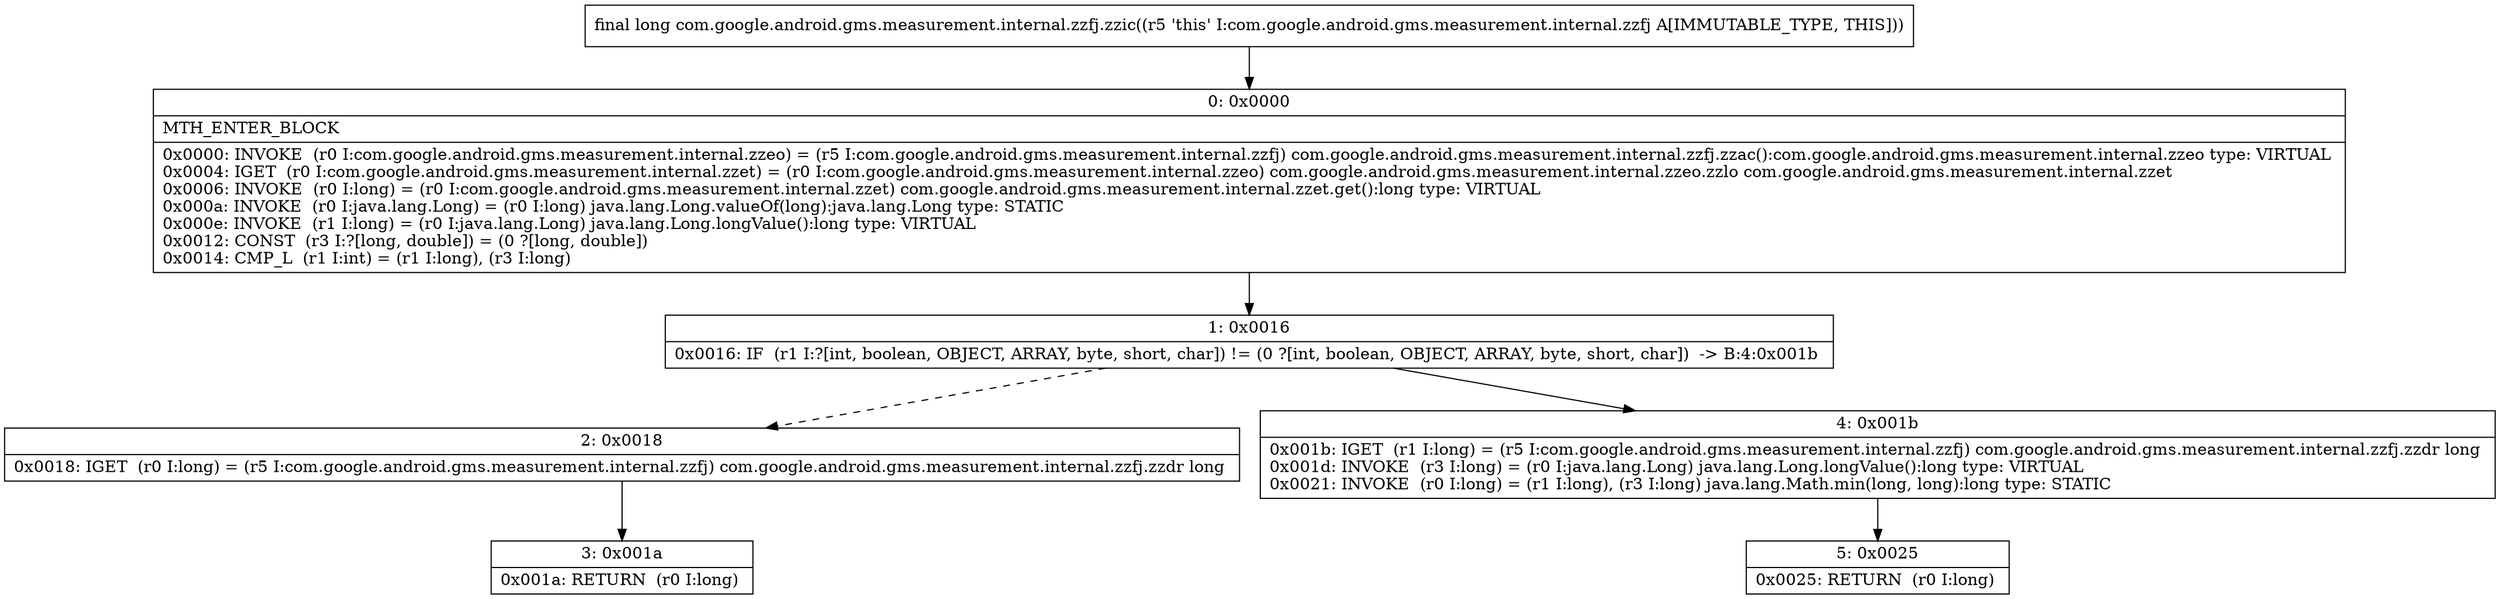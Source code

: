 digraph "CFG forcom.google.android.gms.measurement.internal.zzfj.zzic()J" {
Node_0 [shape=record,label="{0\:\ 0x0000|MTH_ENTER_BLOCK\l|0x0000: INVOKE  (r0 I:com.google.android.gms.measurement.internal.zzeo) = (r5 I:com.google.android.gms.measurement.internal.zzfj) com.google.android.gms.measurement.internal.zzfj.zzac():com.google.android.gms.measurement.internal.zzeo type: VIRTUAL \l0x0004: IGET  (r0 I:com.google.android.gms.measurement.internal.zzet) = (r0 I:com.google.android.gms.measurement.internal.zzeo) com.google.android.gms.measurement.internal.zzeo.zzlo com.google.android.gms.measurement.internal.zzet \l0x0006: INVOKE  (r0 I:long) = (r0 I:com.google.android.gms.measurement.internal.zzet) com.google.android.gms.measurement.internal.zzet.get():long type: VIRTUAL \l0x000a: INVOKE  (r0 I:java.lang.Long) = (r0 I:long) java.lang.Long.valueOf(long):java.lang.Long type: STATIC \l0x000e: INVOKE  (r1 I:long) = (r0 I:java.lang.Long) java.lang.Long.longValue():long type: VIRTUAL \l0x0012: CONST  (r3 I:?[long, double]) = (0 ?[long, double]) \l0x0014: CMP_L  (r1 I:int) = (r1 I:long), (r3 I:long) \l}"];
Node_1 [shape=record,label="{1\:\ 0x0016|0x0016: IF  (r1 I:?[int, boolean, OBJECT, ARRAY, byte, short, char]) != (0 ?[int, boolean, OBJECT, ARRAY, byte, short, char])  \-\> B:4:0x001b \l}"];
Node_2 [shape=record,label="{2\:\ 0x0018|0x0018: IGET  (r0 I:long) = (r5 I:com.google.android.gms.measurement.internal.zzfj) com.google.android.gms.measurement.internal.zzfj.zzdr long \l}"];
Node_3 [shape=record,label="{3\:\ 0x001a|0x001a: RETURN  (r0 I:long) \l}"];
Node_4 [shape=record,label="{4\:\ 0x001b|0x001b: IGET  (r1 I:long) = (r5 I:com.google.android.gms.measurement.internal.zzfj) com.google.android.gms.measurement.internal.zzfj.zzdr long \l0x001d: INVOKE  (r3 I:long) = (r0 I:java.lang.Long) java.lang.Long.longValue():long type: VIRTUAL \l0x0021: INVOKE  (r0 I:long) = (r1 I:long), (r3 I:long) java.lang.Math.min(long, long):long type: STATIC \l}"];
Node_5 [shape=record,label="{5\:\ 0x0025|0x0025: RETURN  (r0 I:long) \l}"];
MethodNode[shape=record,label="{final long com.google.android.gms.measurement.internal.zzfj.zzic((r5 'this' I:com.google.android.gms.measurement.internal.zzfj A[IMMUTABLE_TYPE, THIS])) }"];
MethodNode -> Node_0;
Node_0 -> Node_1;
Node_1 -> Node_2[style=dashed];
Node_1 -> Node_4;
Node_2 -> Node_3;
Node_4 -> Node_5;
}

